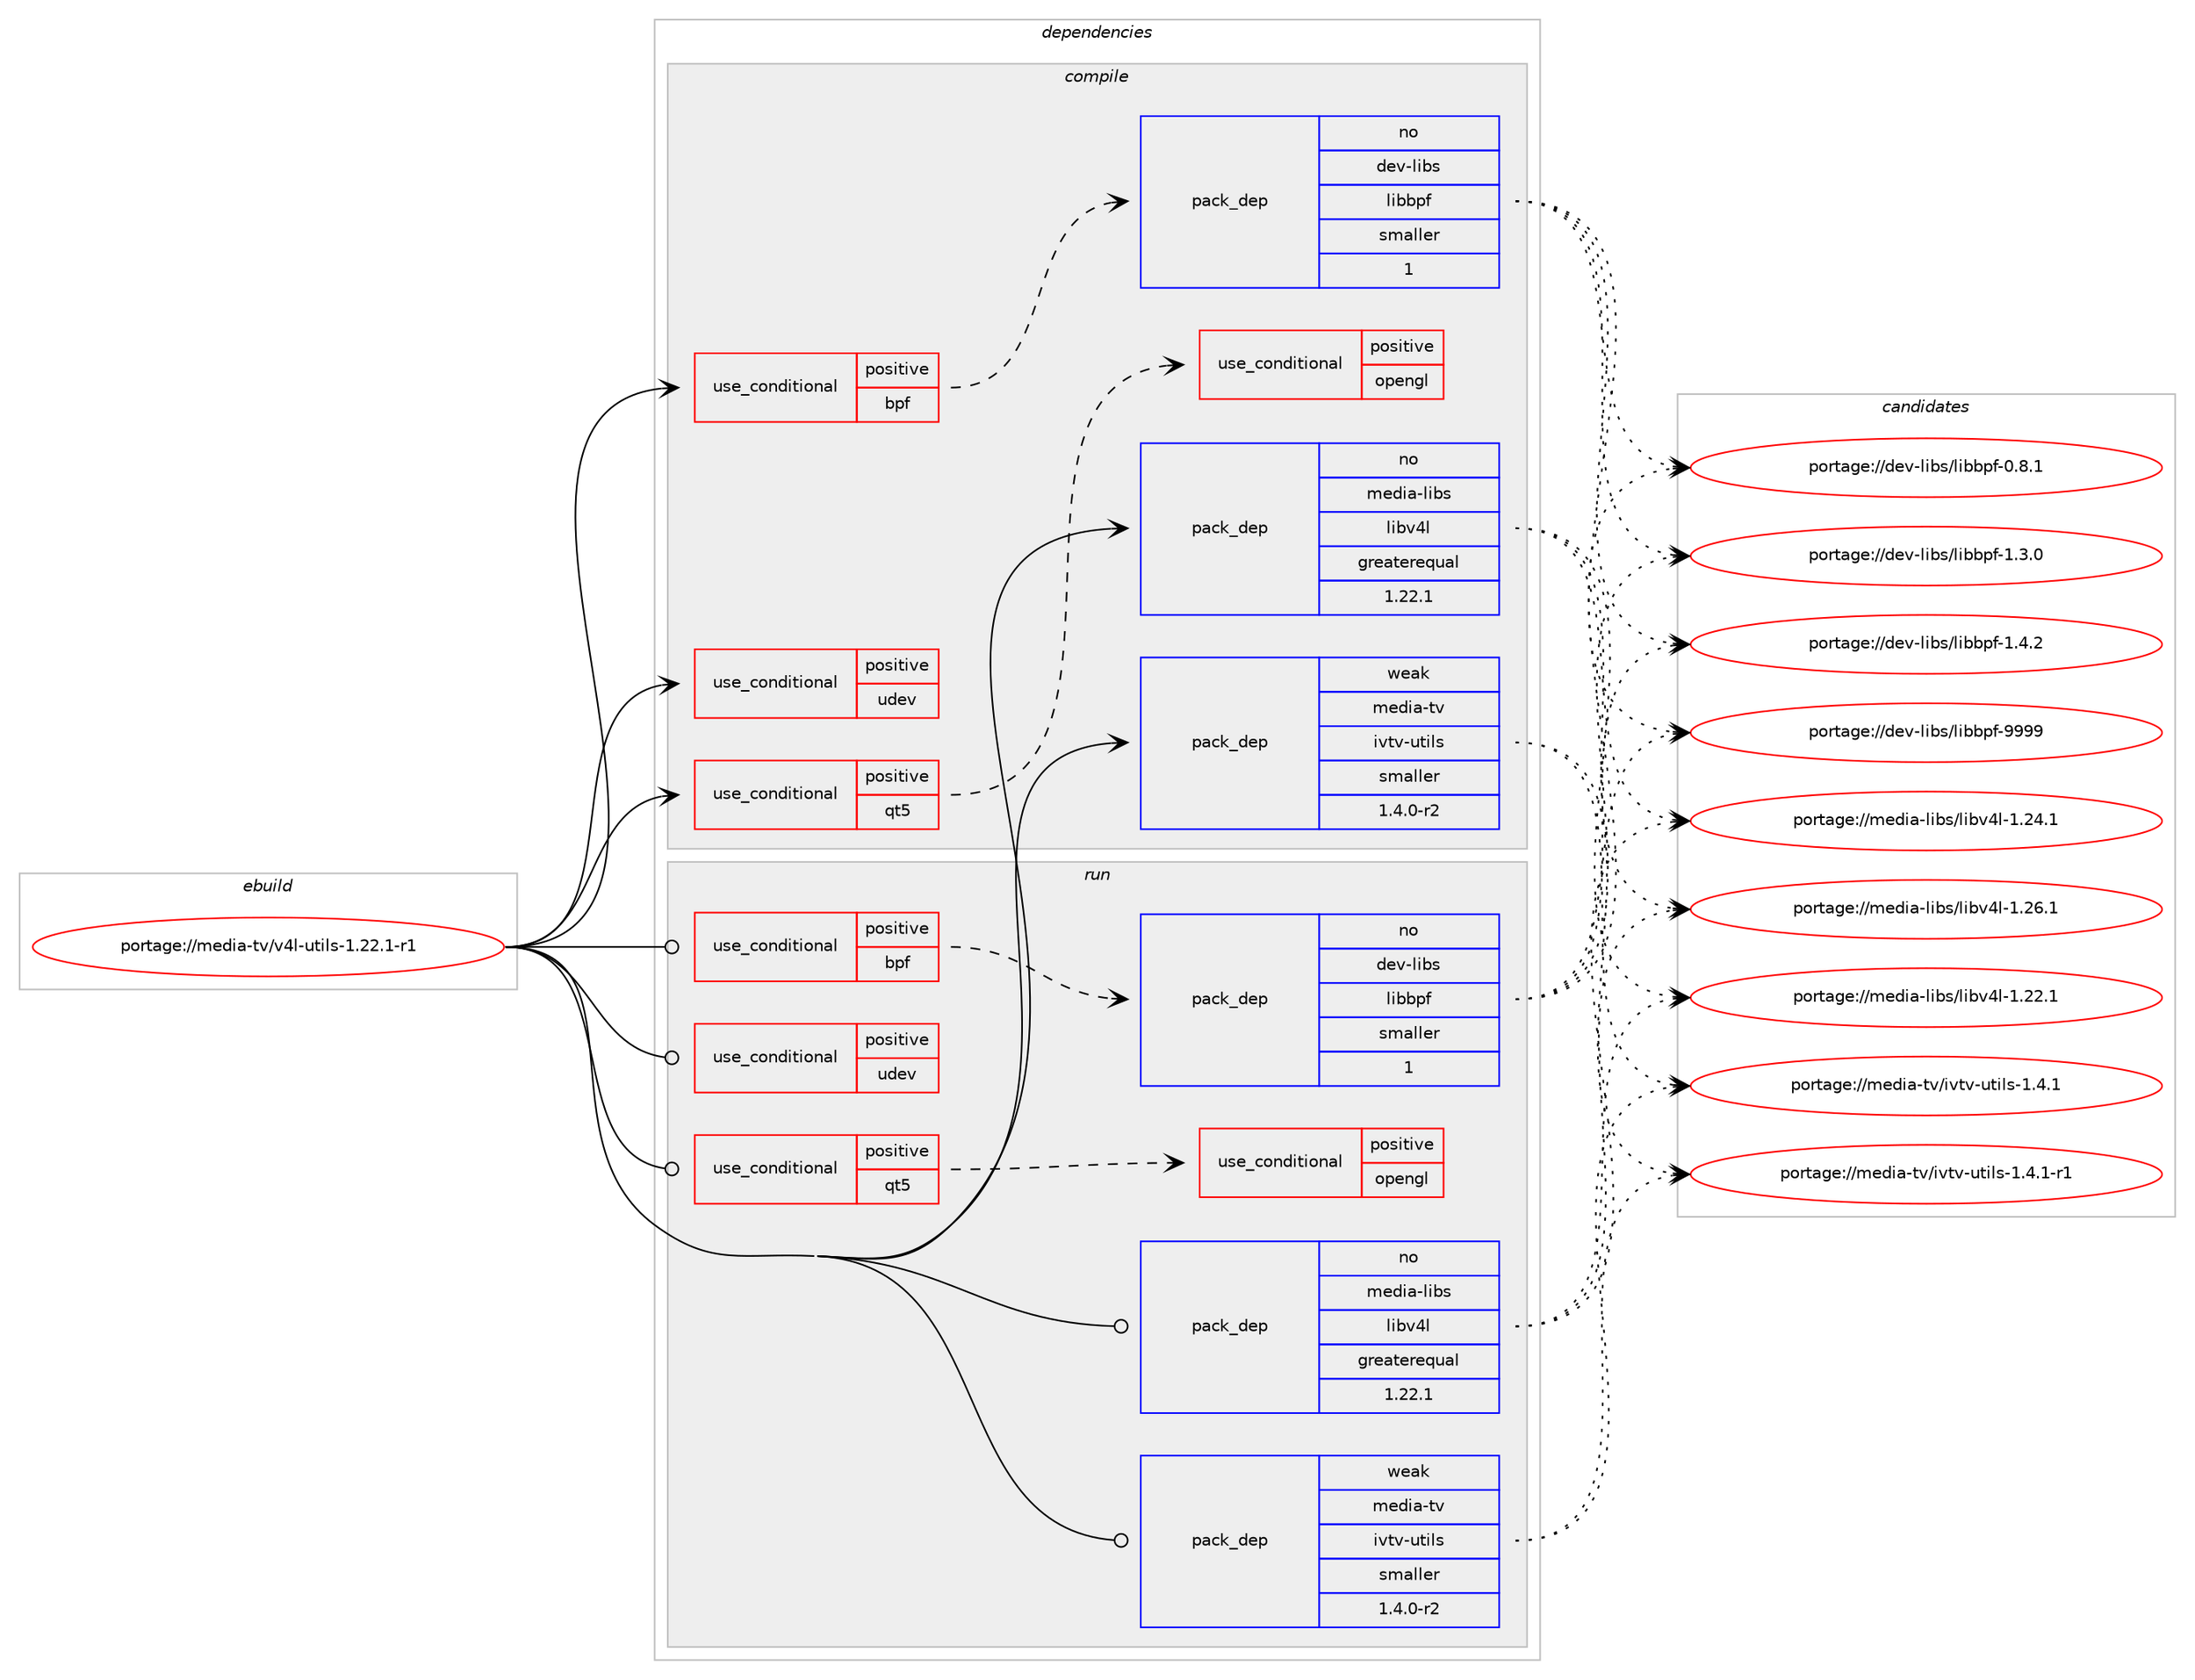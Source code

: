 digraph prolog {

# *************
# Graph options
# *************

newrank=true;
concentrate=true;
compound=true;
graph [rankdir=LR,fontname=Helvetica,fontsize=10,ranksep=1.5];#, ranksep=2.5, nodesep=0.2];
edge  [arrowhead=vee];
node  [fontname=Helvetica,fontsize=10];

# **********
# The ebuild
# **********

subgraph cluster_leftcol {
color=gray;
rank=same;
label=<<i>ebuild</i>>;
id [label="portage://media-tv/v4l-utils-1.22.1-r1", color=red, width=4, href="../media-tv/v4l-utils-1.22.1-r1.svg"];
}

# ****************
# The dependencies
# ****************

subgraph cluster_midcol {
color=gray;
label=<<i>dependencies</i>>;
subgraph cluster_compile {
fillcolor="#eeeeee";
style=filled;
label=<<i>compile</i>>;
subgraph cond80731 {
dependency167187 [label=<<TABLE BORDER="0" CELLBORDER="1" CELLSPACING="0" CELLPADDING="4"><TR><TD ROWSPAN="3" CELLPADDING="10">use_conditional</TD></TR><TR><TD>positive</TD></TR><TR><TD>bpf</TD></TR></TABLE>>, shape=none, color=red];
subgraph pack84001 {
dependency167188 [label=<<TABLE BORDER="0" CELLBORDER="1" CELLSPACING="0" CELLPADDING="4" WIDTH="220"><TR><TD ROWSPAN="6" CELLPADDING="30">pack_dep</TD></TR><TR><TD WIDTH="110">no</TD></TR><TR><TD>dev-libs</TD></TR><TR><TD>libbpf</TD></TR><TR><TD>smaller</TD></TR><TR><TD>1</TD></TR></TABLE>>, shape=none, color=blue];
}
dependency167187:e -> dependency167188:w [weight=20,style="dashed",arrowhead="vee"];
# *** BEGIN UNKNOWN DEPENDENCY TYPE (TODO) ***
# dependency167187 -> package_dependency(portage://media-tv/v4l-utils-1.22.1-r1,install,no,virtual,libelf,none,[,,],any_same_slot,[])
# *** END UNKNOWN DEPENDENCY TYPE (TODO) ***

}
id:e -> dependency167187:w [weight=20,style="solid",arrowhead="vee"];
subgraph cond80732 {
dependency167189 [label=<<TABLE BORDER="0" CELLBORDER="1" CELLSPACING="0" CELLPADDING="4"><TR><TD ROWSPAN="3" CELLPADDING="10">use_conditional</TD></TR><TR><TD>positive</TD></TR><TR><TD>qt5</TD></TR></TABLE>>, shape=none, color=red];
# *** BEGIN UNKNOWN DEPENDENCY TYPE (TODO) ***
# dependency167189 -> package_dependency(portage://media-tv/v4l-utils-1.22.1-r1,install,no,dev-qt,qtcore,none,[,,],[slot(5)],[])
# *** END UNKNOWN DEPENDENCY TYPE (TODO) ***

# *** BEGIN UNKNOWN DEPENDENCY TYPE (TODO) ***
# dependency167189 -> package_dependency(portage://media-tv/v4l-utils-1.22.1-r1,install,no,dev-qt,qtgui,none,[,,],[slot(5)],[])
# *** END UNKNOWN DEPENDENCY TYPE (TODO) ***

# *** BEGIN UNKNOWN DEPENDENCY TYPE (TODO) ***
# dependency167189 -> package_dependency(portage://media-tv/v4l-utils-1.22.1-r1,install,no,dev-qt,qtwidgets,none,[,,],[slot(5)],[])
# *** END UNKNOWN DEPENDENCY TYPE (TODO) ***

subgraph cond80733 {
dependency167190 [label=<<TABLE BORDER="0" CELLBORDER="1" CELLSPACING="0" CELLPADDING="4"><TR><TD ROWSPAN="3" CELLPADDING="10">use_conditional</TD></TR><TR><TD>positive</TD></TR><TR><TD>opengl</TD></TR></TABLE>>, shape=none, color=red];
# *** BEGIN UNKNOWN DEPENDENCY TYPE (TODO) ***
# dependency167190 -> package_dependency(portage://media-tv/v4l-utils-1.22.1-r1,install,no,dev-qt,qtopengl,none,[,,],[slot(5)],[use(disable(gles2),negative)])
# *** END UNKNOWN DEPENDENCY TYPE (TODO) ***

# *** BEGIN UNKNOWN DEPENDENCY TYPE (TODO) ***
# dependency167190 -> package_dependency(portage://media-tv/v4l-utils-1.22.1-r1,install,no,virtual,opengl,none,[,,],[],[])
# *** END UNKNOWN DEPENDENCY TYPE (TODO) ***

}
dependency167189:e -> dependency167190:w [weight=20,style="dashed",arrowhead="vee"];
# *** BEGIN UNKNOWN DEPENDENCY TYPE (TODO) ***
# dependency167189 -> package_dependency(portage://media-tv/v4l-utils-1.22.1-r1,install,no,media-libs,alsa-lib,none,[,,],[],[])
# *** END UNKNOWN DEPENDENCY TYPE (TODO) ***

}
id:e -> dependency167189:w [weight=20,style="solid",arrowhead="vee"];
subgraph cond80734 {
dependency167191 [label=<<TABLE BORDER="0" CELLBORDER="1" CELLSPACING="0" CELLPADDING="4"><TR><TD ROWSPAN="3" CELLPADDING="10">use_conditional</TD></TR><TR><TD>positive</TD></TR><TR><TD>udev</TD></TR></TABLE>>, shape=none, color=red];
# *** BEGIN UNKNOWN DEPENDENCY TYPE (TODO) ***
# dependency167191 -> package_dependency(portage://media-tv/v4l-utils-1.22.1-r1,install,no,virtual,libudev,none,[,,],[],[])
# *** END UNKNOWN DEPENDENCY TYPE (TODO) ***

}
id:e -> dependency167191:w [weight=20,style="solid",arrowhead="vee"];
subgraph pack84002 {
dependency167192 [label=<<TABLE BORDER="0" CELLBORDER="1" CELLSPACING="0" CELLPADDING="4" WIDTH="220"><TR><TD ROWSPAN="6" CELLPADDING="30">pack_dep</TD></TR><TR><TD WIDTH="110">no</TD></TR><TR><TD>media-libs</TD></TR><TR><TD>libv4l</TD></TR><TR><TD>greaterequal</TD></TR><TR><TD>1.22.1</TD></TR></TABLE>>, shape=none, color=blue];
}
id:e -> dependency167192:w [weight=20,style="solid",arrowhead="vee"];
subgraph pack84003 {
dependency167193 [label=<<TABLE BORDER="0" CELLBORDER="1" CELLSPACING="0" CELLPADDING="4" WIDTH="220"><TR><TD ROWSPAN="6" CELLPADDING="30">pack_dep</TD></TR><TR><TD WIDTH="110">weak</TD></TR><TR><TD>media-tv</TD></TR><TR><TD>ivtv-utils</TD></TR><TR><TD>smaller</TD></TR><TR><TD>1.4.0-r2</TD></TR></TABLE>>, shape=none, color=blue];
}
id:e -> dependency167193:w [weight=20,style="solid",arrowhead="vee"];
# *** BEGIN UNKNOWN DEPENDENCY TYPE (TODO) ***
# id -> package_dependency(portage://media-tv/v4l-utils-1.22.1-r1,install,weak,media-tv,v4l2-ctl,none,[,,],[],[])
# *** END UNKNOWN DEPENDENCY TYPE (TODO) ***

}
subgraph cluster_compileandrun {
fillcolor="#eeeeee";
style=filled;
label=<<i>compile and run</i>>;
}
subgraph cluster_run {
fillcolor="#eeeeee";
style=filled;
label=<<i>run</i>>;
subgraph cond80735 {
dependency167194 [label=<<TABLE BORDER="0" CELLBORDER="1" CELLSPACING="0" CELLPADDING="4"><TR><TD ROWSPAN="3" CELLPADDING="10">use_conditional</TD></TR><TR><TD>positive</TD></TR><TR><TD>bpf</TD></TR></TABLE>>, shape=none, color=red];
subgraph pack84004 {
dependency167195 [label=<<TABLE BORDER="0" CELLBORDER="1" CELLSPACING="0" CELLPADDING="4" WIDTH="220"><TR><TD ROWSPAN="6" CELLPADDING="30">pack_dep</TD></TR><TR><TD WIDTH="110">no</TD></TR><TR><TD>dev-libs</TD></TR><TR><TD>libbpf</TD></TR><TR><TD>smaller</TD></TR><TR><TD>1</TD></TR></TABLE>>, shape=none, color=blue];
}
dependency167194:e -> dependency167195:w [weight=20,style="dashed",arrowhead="vee"];
# *** BEGIN UNKNOWN DEPENDENCY TYPE (TODO) ***
# dependency167194 -> package_dependency(portage://media-tv/v4l-utils-1.22.1-r1,run,no,virtual,libelf,none,[,,],any_same_slot,[])
# *** END UNKNOWN DEPENDENCY TYPE (TODO) ***

}
id:e -> dependency167194:w [weight=20,style="solid",arrowhead="odot"];
subgraph cond80736 {
dependency167196 [label=<<TABLE BORDER="0" CELLBORDER="1" CELLSPACING="0" CELLPADDING="4"><TR><TD ROWSPAN="3" CELLPADDING="10">use_conditional</TD></TR><TR><TD>positive</TD></TR><TR><TD>qt5</TD></TR></TABLE>>, shape=none, color=red];
# *** BEGIN UNKNOWN DEPENDENCY TYPE (TODO) ***
# dependency167196 -> package_dependency(portage://media-tv/v4l-utils-1.22.1-r1,run,no,dev-qt,qtcore,none,[,,],[slot(5)],[])
# *** END UNKNOWN DEPENDENCY TYPE (TODO) ***

# *** BEGIN UNKNOWN DEPENDENCY TYPE (TODO) ***
# dependency167196 -> package_dependency(portage://media-tv/v4l-utils-1.22.1-r1,run,no,dev-qt,qtgui,none,[,,],[slot(5)],[])
# *** END UNKNOWN DEPENDENCY TYPE (TODO) ***

# *** BEGIN UNKNOWN DEPENDENCY TYPE (TODO) ***
# dependency167196 -> package_dependency(portage://media-tv/v4l-utils-1.22.1-r1,run,no,dev-qt,qtwidgets,none,[,,],[slot(5)],[])
# *** END UNKNOWN DEPENDENCY TYPE (TODO) ***

subgraph cond80737 {
dependency167197 [label=<<TABLE BORDER="0" CELLBORDER="1" CELLSPACING="0" CELLPADDING="4"><TR><TD ROWSPAN="3" CELLPADDING="10">use_conditional</TD></TR><TR><TD>positive</TD></TR><TR><TD>opengl</TD></TR></TABLE>>, shape=none, color=red];
# *** BEGIN UNKNOWN DEPENDENCY TYPE (TODO) ***
# dependency167197 -> package_dependency(portage://media-tv/v4l-utils-1.22.1-r1,run,no,dev-qt,qtopengl,none,[,,],[slot(5)],[use(disable(gles2),negative)])
# *** END UNKNOWN DEPENDENCY TYPE (TODO) ***

# *** BEGIN UNKNOWN DEPENDENCY TYPE (TODO) ***
# dependency167197 -> package_dependency(portage://media-tv/v4l-utils-1.22.1-r1,run,no,virtual,opengl,none,[,,],[],[])
# *** END UNKNOWN DEPENDENCY TYPE (TODO) ***

}
dependency167196:e -> dependency167197:w [weight=20,style="dashed",arrowhead="vee"];
# *** BEGIN UNKNOWN DEPENDENCY TYPE (TODO) ***
# dependency167196 -> package_dependency(portage://media-tv/v4l-utils-1.22.1-r1,run,no,media-libs,alsa-lib,none,[,,],[],[])
# *** END UNKNOWN DEPENDENCY TYPE (TODO) ***

}
id:e -> dependency167196:w [weight=20,style="solid",arrowhead="odot"];
subgraph cond80738 {
dependency167198 [label=<<TABLE BORDER="0" CELLBORDER="1" CELLSPACING="0" CELLPADDING="4"><TR><TD ROWSPAN="3" CELLPADDING="10">use_conditional</TD></TR><TR><TD>positive</TD></TR><TR><TD>udev</TD></TR></TABLE>>, shape=none, color=red];
# *** BEGIN UNKNOWN DEPENDENCY TYPE (TODO) ***
# dependency167198 -> package_dependency(portage://media-tv/v4l-utils-1.22.1-r1,run,no,virtual,libudev,none,[,,],[],[])
# *** END UNKNOWN DEPENDENCY TYPE (TODO) ***

}
id:e -> dependency167198:w [weight=20,style="solid",arrowhead="odot"];
subgraph pack84005 {
dependency167199 [label=<<TABLE BORDER="0" CELLBORDER="1" CELLSPACING="0" CELLPADDING="4" WIDTH="220"><TR><TD ROWSPAN="6" CELLPADDING="30">pack_dep</TD></TR><TR><TD WIDTH="110">no</TD></TR><TR><TD>media-libs</TD></TR><TR><TD>libv4l</TD></TR><TR><TD>greaterequal</TD></TR><TR><TD>1.22.1</TD></TR></TABLE>>, shape=none, color=blue];
}
id:e -> dependency167199:w [weight=20,style="solid",arrowhead="odot"];
subgraph pack84006 {
dependency167200 [label=<<TABLE BORDER="0" CELLBORDER="1" CELLSPACING="0" CELLPADDING="4" WIDTH="220"><TR><TD ROWSPAN="6" CELLPADDING="30">pack_dep</TD></TR><TR><TD WIDTH="110">weak</TD></TR><TR><TD>media-tv</TD></TR><TR><TD>ivtv-utils</TD></TR><TR><TD>smaller</TD></TR><TR><TD>1.4.0-r2</TD></TR></TABLE>>, shape=none, color=blue];
}
id:e -> dependency167200:w [weight=20,style="solid",arrowhead="odot"];
# *** BEGIN UNKNOWN DEPENDENCY TYPE (TODO) ***
# id -> package_dependency(portage://media-tv/v4l-utils-1.22.1-r1,run,weak,media-tv,v4l2-ctl,none,[,,],[],[])
# *** END UNKNOWN DEPENDENCY TYPE (TODO) ***

}
}

# **************
# The candidates
# **************

subgraph cluster_choices {
rank=same;
color=gray;
label=<<i>candidates</i>>;

subgraph choice84001 {
color=black;
nodesep=1;
choice1001011184510810598115471081059898112102454846564649 [label="portage://dev-libs/libbpf-0.8.1", color=red, width=4,href="../dev-libs/libbpf-0.8.1.svg"];
choice1001011184510810598115471081059898112102454946514648 [label="portage://dev-libs/libbpf-1.3.0", color=red, width=4,href="../dev-libs/libbpf-1.3.0.svg"];
choice1001011184510810598115471081059898112102454946524650 [label="portage://dev-libs/libbpf-1.4.2", color=red, width=4,href="../dev-libs/libbpf-1.4.2.svg"];
choice10010111845108105981154710810598981121024557575757 [label="portage://dev-libs/libbpf-9999", color=red, width=4,href="../dev-libs/libbpf-9999.svg"];
dependency167188:e -> choice1001011184510810598115471081059898112102454846564649:w [style=dotted,weight="100"];
dependency167188:e -> choice1001011184510810598115471081059898112102454946514648:w [style=dotted,weight="100"];
dependency167188:e -> choice1001011184510810598115471081059898112102454946524650:w [style=dotted,weight="100"];
dependency167188:e -> choice10010111845108105981154710810598981121024557575757:w [style=dotted,weight="100"];
}
subgraph choice84002 {
color=black;
nodesep=1;
choice10910110010597451081059811547108105981185210845494650504649 [label="portage://media-libs/libv4l-1.22.1", color=red, width=4,href="../media-libs/libv4l-1.22.1.svg"];
choice10910110010597451081059811547108105981185210845494650524649 [label="portage://media-libs/libv4l-1.24.1", color=red, width=4,href="../media-libs/libv4l-1.24.1.svg"];
choice10910110010597451081059811547108105981185210845494650544649 [label="portage://media-libs/libv4l-1.26.1", color=red, width=4,href="../media-libs/libv4l-1.26.1.svg"];
dependency167192:e -> choice10910110010597451081059811547108105981185210845494650504649:w [style=dotted,weight="100"];
dependency167192:e -> choice10910110010597451081059811547108105981185210845494650524649:w [style=dotted,weight="100"];
dependency167192:e -> choice10910110010597451081059811547108105981185210845494650544649:w [style=dotted,weight="100"];
}
subgraph choice84003 {
color=black;
nodesep=1;
choice10910110010597451161184710511811611845117116105108115454946524649 [label="portage://media-tv/ivtv-utils-1.4.1", color=red, width=4,href="../media-tv/ivtv-utils-1.4.1.svg"];
choice109101100105974511611847105118116118451171161051081154549465246494511449 [label="portage://media-tv/ivtv-utils-1.4.1-r1", color=red, width=4,href="../media-tv/ivtv-utils-1.4.1-r1.svg"];
dependency167193:e -> choice10910110010597451161184710511811611845117116105108115454946524649:w [style=dotted,weight="100"];
dependency167193:e -> choice109101100105974511611847105118116118451171161051081154549465246494511449:w [style=dotted,weight="100"];
}
subgraph choice84004 {
color=black;
nodesep=1;
choice1001011184510810598115471081059898112102454846564649 [label="portage://dev-libs/libbpf-0.8.1", color=red, width=4,href="../dev-libs/libbpf-0.8.1.svg"];
choice1001011184510810598115471081059898112102454946514648 [label="portage://dev-libs/libbpf-1.3.0", color=red, width=4,href="../dev-libs/libbpf-1.3.0.svg"];
choice1001011184510810598115471081059898112102454946524650 [label="portage://dev-libs/libbpf-1.4.2", color=red, width=4,href="../dev-libs/libbpf-1.4.2.svg"];
choice10010111845108105981154710810598981121024557575757 [label="portage://dev-libs/libbpf-9999", color=red, width=4,href="../dev-libs/libbpf-9999.svg"];
dependency167195:e -> choice1001011184510810598115471081059898112102454846564649:w [style=dotted,weight="100"];
dependency167195:e -> choice1001011184510810598115471081059898112102454946514648:w [style=dotted,weight="100"];
dependency167195:e -> choice1001011184510810598115471081059898112102454946524650:w [style=dotted,weight="100"];
dependency167195:e -> choice10010111845108105981154710810598981121024557575757:w [style=dotted,weight="100"];
}
subgraph choice84005 {
color=black;
nodesep=1;
choice10910110010597451081059811547108105981185210845494650504649 [label="portage://media-libs/libv4l-1.22.1", color=red, width=4,href="../media-libs/libv4l-1.22.1.svg"];
choice10910110010597451081059811547108105981185210845494650524649 [label="portage://media-libs/libv4l-1.24.1", color=red, width=4,href="../media-libs/libv4l-1.24.1.svg"];
choice10910110010597451081059811547108105981185210845494650544649 [label="portage://media-libs/libv4l-1.26.1", color=red, width=4,href="../media-libs/libv4l-1.26.1.svg"];
dependency167199:e -> choice10910110010597451081059811547108105981185210845494650504649:w [style=dotted,weight="100"];
dependency167199:e -> choice10910110010597451081059811547108105981185210845494650524649:w [style=dotted,weight="100"];
dependency167199:e -> choice10910110010597451081059811547108105981185210845494650544649:w [style=dotted,weight="100"];
}
subgraph choice84006 {
color=black;
nodesep=1;
choice10910110010597451161184710511811611845117116105108115454946524649 [label="portage://media-tv/ivtv-utils-1.4.1", color=red, width=4,href="../media-tv/ivtv-utils-1.4.1.svg"];
choice109101100105974511611847105118116118451171161051081154549465246494511449 [label="portage://media-tv/ivtv-utils-1.4.1-r1", color=red, width=4,href="../media-tv/ivtv-utils-1.4.1-r1.svg"];
dependency167200:e -> choice10910110010597451161184710511811611845117116105108115454946524649:w [style=dotted,weight="100"];
dependency167200:e -> choice109101100105974511611847105118116118451171161051081154549465246494511449:w [style=dotted,weight="100"];
}
}

}
